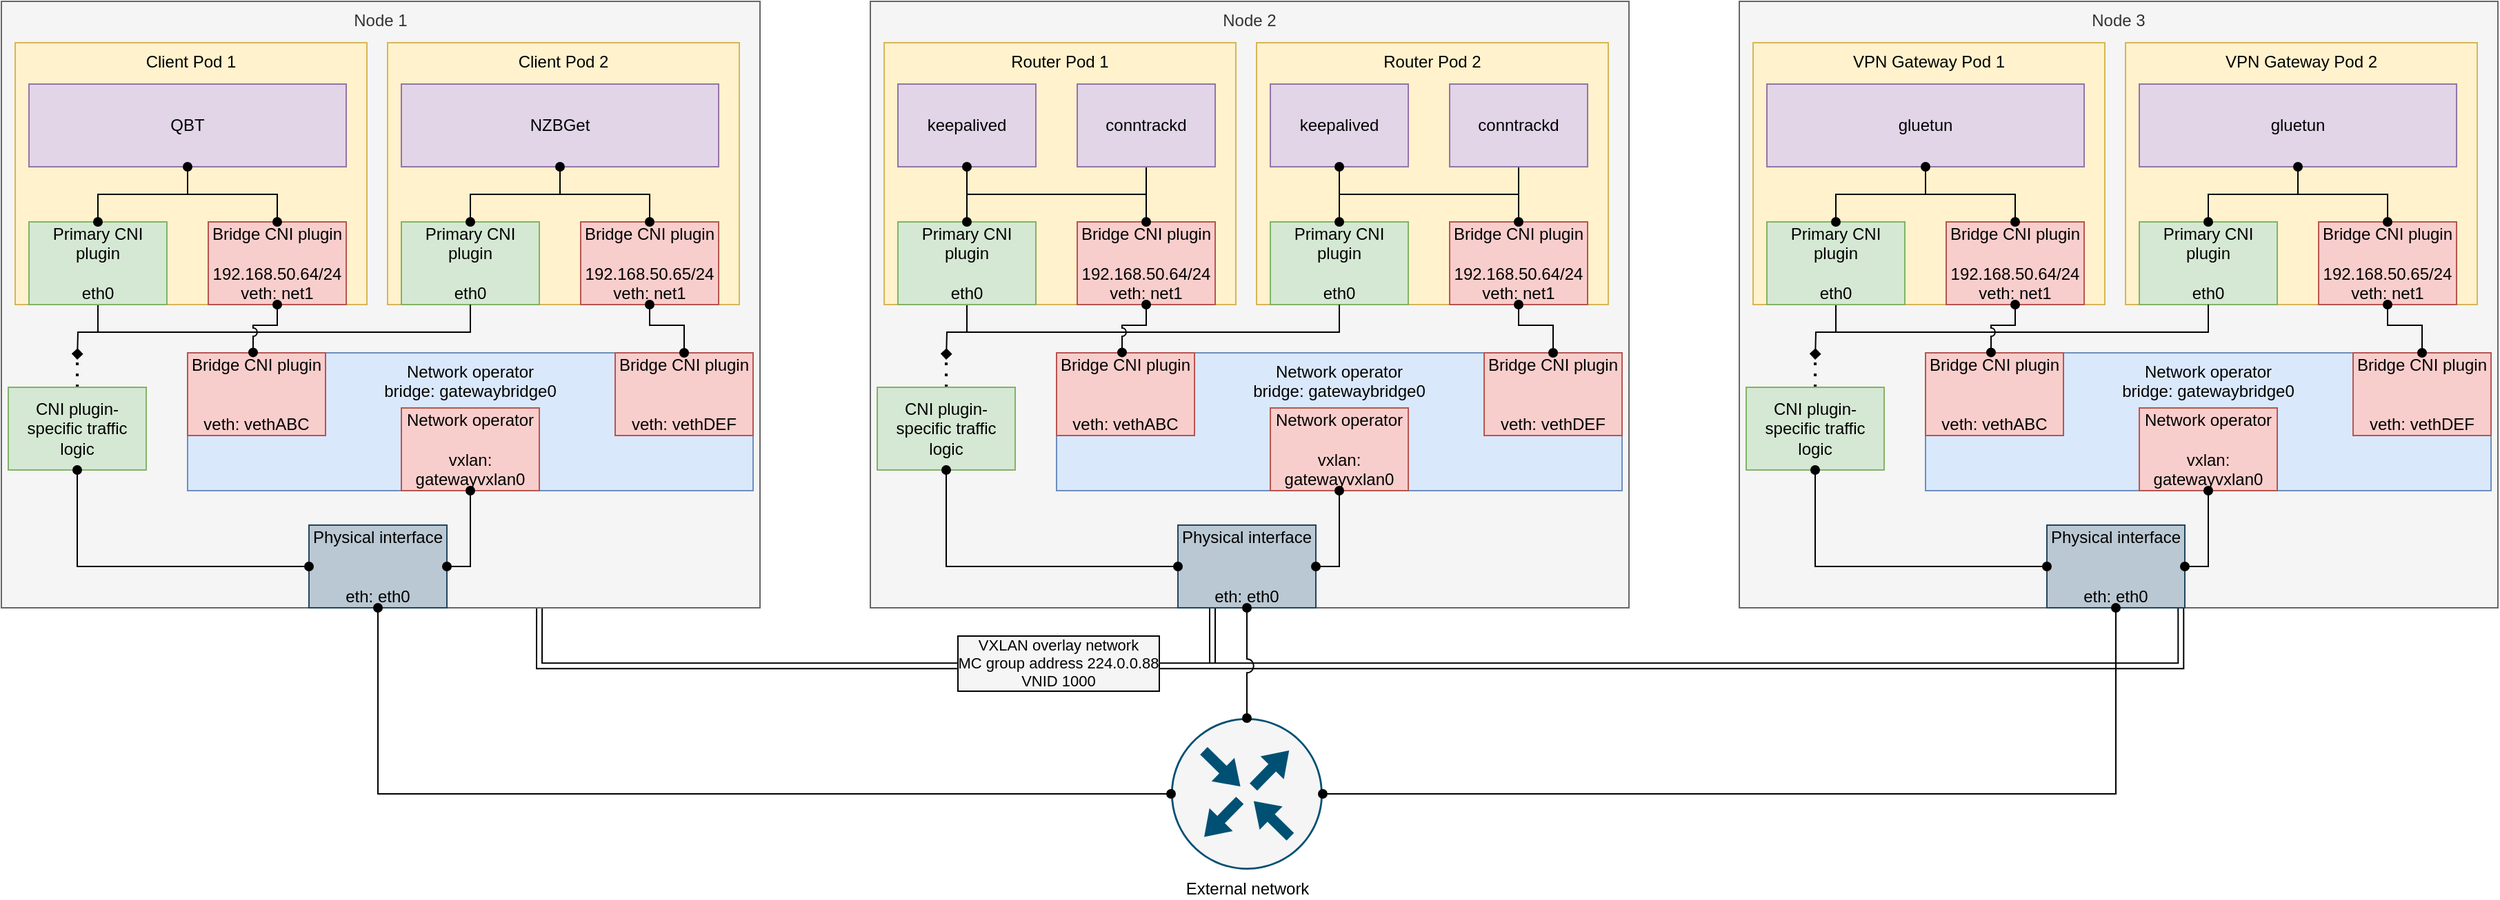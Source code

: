 <mxfile version="28.2.0">
  <diagram name="Page-1" id="0uHXvQXZobljOzGVFPQb">
    <mxGraphModel dx="2064" dy="1136" grid="1" gridSize="10" guides="1" tooltips="1" connect="1" arrows="1" fold="1" page="1" pageScale="1" pageWidth="850" pageHeight="1100" math="0" shadow="0">
      <root>
        <mxCell id="0" />
        <mxCell id="1" parent="0" />
        <mxCell id="ZAoUQ8ObvNrSKgbO1jp7-83" style="edgeStyle=orthogonalEdgeStyle;rounded=0;orthogonalLoop=1;jettySize=auto;html=1;exitX=0.869;exitY=0.981;exitDx=0;exitDy=0;entryX=0.169;entryY=1.007;entryDx=0;entryDy=0;shape=link;exitPerimeter=0;entryPerimeter=0;" parent="1" edge="1">
          <mxGeometry relative="1" as="geometry">
            <Array as="points">
              <mxPoint x="705.15" y="717.14" />
              <mxPoint x="1895.15" y="717.14" />
              <mxPoint x="1895.15" y="678.14" />
            </Array>
            <mxPoint x="705.05" y="671" as="sourcePoint" />
            <mxPoint x="1895.05" y="672.56" as="targetPoint" />
          </mxGeometry>
        </mxCell>
        <mxCell id="ZAoUQ8ObvNrSKgbO1jp7-85" value="VXLAN overlay network&lt;br&gt;MC group address 224.0.0.88&lt;br&gt;VNID 1000" style="edgeLabel;html=1;align=center;verticalAlign=middle;resizable=0;points=[];labelBackgroundColor=light-dark(#f5f5f5, #959595);labelBorderColor=default;spacing=10;" parent="ZAoUQ8ObvNrSKgbO1jp7-83" vertex="1" connectable="0">
          <mxGeometry x="0.005" relative="1" as="geometry">
            <mxPoint x="-222" y="-2" as="offset" />
          </mxGeometry>
        </mxCell>
        <mxCell id="ZAoUQ8ObvNrSKgbO1jp7-80" value="External network" style="sketch=0;points=[[0.5,0,0],[1,0.5,0],[0.5,1,0],[0,0.5,0],[0.145,0.145,0],[0.856,0.145,0],[0.855,0.856,0],[0.145,0.855,0]];verticalLabelPosition=bottom;html=1;verticalAlign=top;aspect=fixed;align=center;pointerEvents=1;shape=mxgraph.cisco19.rect;prIcon=router;fillColor=light-dark(#f5f5f5, #161616);strokeColor=#005073;" parent="1" vertex="1">
          <mxGeometry x="1163" y="755" width="110" height="110" as="geometry" />
        </mxCell>
        <mxCell id="tuS8vouwt-BeD0qK5on5-12" value="" style="group" vertex="1" connectable="0" parent="1">
          <mxGeometry x="315" y="235" width="550" height="440" as="geometry" />
        </mxCell>
        <mxCell id="ZAoUQ8ObvNrSKgbO1jp7-27" value="Node 1" style="rounded=0;whiteSpace=wrap;html=1;verticalAlign=top;fillColor=#f5f5f5;fontColor=#333333;strokeColor=#666666;" parent="tuS8vouwt-BeD0qK5on5-12" vertex="1">
          <mxGeometry width="550" height="440" as="geometry" />
        </mxCell>
        <mxCell id="ZAoUQ8ObvNrSKgbO1jp7-21" style="edgeStyle=orthogonalEdgeStyle;rounded=0;orthogonalLoop=1;jettySize=auto;html=1;exitX=0.5;exitY=1;exitDx=0;exitDy=0;endArrow=diamond;endFill=1;" parent="tuS8vouwt-BeD0qK5on5-12" source="ZAoUQ8ObvNrSKgbO1jp7-3" edge="1">
          <mxGeometry relative="1" as="geometry">
            <mxPoint x="55" y="260" as="targetPoint" />
          </mxGeometry>
        </mxCell>
        <mxCell id="ZAoUQ8ObvNrSKgbO1jp7-15" value="Network operator&lt;br&gt;bridge: gatewaybridge0" style="rounded=0;whiteSpace=wrap;html=1;fillColor=#dae8fc;strokeColor=#6c8ebf;align=center;verticalAlign=top;" parent="tuS8vouwt-BeD0qK5on5-12" vertex="1">
          <mxGeometry x="135" y="255" width="410" height="100" as="geometry" />
        </mxCell>
        <mxCell id="ZAoUQ8ObvNrSKgbO1jp7-26" value="" style="endArrow=none;dashed=1;html=1;dashPattern=1 3;strokeWidth=2;rounded=0;exitX=0.5;exitY=0;exitDx=0;exitDy=0;" parent="tuS8vouwt-BeD0qK5on5-12" source="ZAoUQ8ObvNrSKgbO1jp7-30" edge="1">
          <mxGeometry width="50" height="50" relative="1" as="geometry">
            <mxPoint x="52.565" y="279.1" as="sourcePoint" />
            <mxPoint x="55" y="260" as="targetPoint" />
          </mxGeometry>
        </mxCell>
        <mxCell id="ZAoUQ8ObvNrSKgbO1jp7-30" value="CNI plugin-specific traffic logic" style="rounded=0;whiteSpace=wrap;html=1;fillColor=#d5e8d4;strokeColor=#82b366;" parent="tuS8vouwt-BeD0qK5on5-12" vertex="1">
          <mxGeometry x="5" y="280" width="100" height="60" as="geometry" />
        </mxCell>
        <mxCell id="ZAoUQ8ObvNrSKgbO1jp7-31" value="Physical interface&lt;div&gt;&lt;br&gt;&lt;/div&gt;&lt;div&gt;&lt;br&gt;&lt;/div&gt;&lt;div&gt;eth: eth0&lt;/div&gt;" style="rounded=0;whiteSpace=wrap;html=1;fillColor=#bac8d3;strokeColor=#23445d;" parent="tuS8vouwt-BeD0qK5on5-12" vertex="1">
          <mxGeometry x="223" y="380" width="100" height="60" as="geometry" />
        </mxCell>
        <mxCell id="ZAoUQ8ObvNrSKgbO1jp7-33" value="Bridge CNI plugin&lt;br&gt;&lt;br&gt;&lt;br&gt;veth: vethDEF" style="rounded=0;whiteSpace=wrap;html=1;fillColor=#f8cecc;strokeColor=#b85450;" parent="tuS8vouwt-BeD0qK5on5-12" vertex="1">
          <mxGeometry x="445" y="255" width="100" height="60" as="geometry" />
        </mxCell>
        <mxCell id="ZAoUQ8ObvNrSKgbO1jp7-60" value="Network operator&lt;div&gt;&lt;br&gt;&lt;/div&gt;&lt;div&gt;vxlan:&lt;/div&gt;&lt;div&gt;gatewayvxlan0&lt;/div&gt;" style="rounded=0;whiteSpace=wrap;html=1;fillColor=#f8cecc;strokeColor=#b85450;" parent="tuS8vouwt-BeD0qK5on5-12" vertex="1">
          <mxGeometry x="290" y="295" width="100" height="60" as="geometry" />
        </mxCell>
        <mxCell id="ZAoUQ8ObvNrSKgbO1jp7-61" style="edgeStyle=orthogonalEdgeStyle;rounded=0;orthogonalLoop=1;jettySize=auto;html=1;exitX=0.5;exitY=1;exitDx=0;exitDy=0;entryX=1;entryY=0.5;entryDx=0;entryDy=0;endArrow=oval;endFill=1;startArrow=oval;startFill=1;" parent="tuS8vouwt-BeD0qK5on5-12" source="ZAoUQ8ObvNrSKgbO1jp7-60" target="ZAoUQ8ObvNrSKgbO1jp7-31" edge="1">
          <mxGeometry relative="1" as="geometry">
            <Array as="points">
              <mxPoint x="340" y="410" />
            </Array>
          </mxGeometry>
        </mxCell>
        <mxCell id="ZAoUQ8ObvNrSKgbO1jp7-62" style="edgeStyle=orthogonalEdgeStyle;rounded=0;orthogonalLoop=1;jettySize=auto;html=1;exitX=0.5;exitY=1;exitDx=0;exitDy=0;entryX=0;entryY=0.5;entryDx=0;entryDy=0;endArrow=oval;endFill=1;startArrow=oval;startFill=1;" parent="tuS8vouwt-BeD0qK5on5-12" source="ZAoUQ8ObvNrSKgbO1jp7-30" target="ZAoUQ8ObvNrSKgbO1jp7-31" edge="1">
          <mxGeometry relative="1" as="geometry" />
        </mxCell>
        <mxCell id="tuS8vouwt-BeD0qK5on5-1" value="" style="group" vertex="1" connectable="0" parent="tuS8vouwt-BeD0qK5on5-12">
          <mxGeometry x="10" y="30" width="255" height="190" as="geometry" />
        </mxCell>
        <mxCell id="ZAoUQ8ObvNrSKgbO1jp7-1" value="Client Pod 1" style="rounded=0;whiteSpace=wrap;html=1;verticalAlign=top;fillColor=#fff2cc;strokeColor=#d6b656;" parent="tuS8vouwt-BeD0qK5on5-1" vertex="1">
          <mxGeometry width="255" height="190" as="geometry" />
        </mxCell>
        <mxCell id="ZAoUQ8ObvNrSKgbO1jp7-3" value="Primary CNI plugin&lt;br&gt;&lt;br&gt;eth0" style="rounded=0;whiteSpace=wrap;html=1;fillColor=#d5e8d4;strokeColor=#82b366;" parent="tuS8vouwt-BeD0qK5on5-1" vertex="1">
          <mxGeometry x="10" y="130" width="100" height="60" as="geometry" />
        </mxCell>
        <mxCell id="ZAoUQ8ObvNrSKgbO1jp7-4" value="Bridge CNI plugin&lt;br&gt;&lt;br&gt;192.168.50.64/24&lt;br&gt;veth: net1" style="rounded=0;whiteSpace=wrap;html=1;fillColor=#f8cecc;strokeColor=#b85450;" parent="tuS8vouwt-BeD0qK5on5-1" vertex="1">
          <mxGeometry x="140" y="130" width="100" height="60" as="geometry" />
        </mxCell>
        <mxCell id="ZAoUQ8ObvNrSKgbO1jp7-5" value="QBT" style="rounded=0;whiteSpace=wrap;html=1;fillColor=#e1d5e7;strokeColor=#9673a6;" parent="tuS8vouwt-BeD0qK5on5-1" vertex="1">
          <mxGeometry x="10" y="30" width="230" height="60" as="geometry" />
        </mxCell>
        <mxCell id="ZAoUQ8ObvNrSKgbO1jp7-6" style="edgeStyle=orthogonalEdgeStyle;rounded=0;orthogonalLoop=1;jettySize=auto;html=1;exitX=0.5;exitY=1;exitDx=0;exitDy=0;entryX=0.5;entryY=0;entryDx=0;entryDy=0;endArrow=oval;endFill=1;startArrow=oval;startFill=1;" parent="tuS8vouwt-BeD0qK5on5-1" source="ZAoUQ8ObvNrSKgbO1jp7-5" target="ZAoUQ8ObvNrSKgbO1jp7-3" edge="1">
          <mxGeometry relative="1" as="geometry" />
        </mxCell>
        <mxCell id="ZAoUQ8ObvNrSKgbO1jp7-7" style="edgeStyle=orthogonalEdgeStyle;rounded=0;orthogonalLoop=1;jettySize=auto;html=1;exitX=0.5;exitY=1;exitDx=0;exitDy=0;entryX=0.5;entryY=0;entryDx=0;entryDy=0;endArrow=oval;endFill=1;" parent="tuS8vouwt-BeD0qK5on5-1" source="ZAoUQ8ObvNrSKgbO1jp7-5" target="ZAoUQ8ObvNrSKgbO1jp7-4" edge="1">
          <mxGeometry relative="1" as="geometry" />
        </mxCell>
        <mxCell id="tuS8vouwt-BeD0qK5on5-2" value="" style="group" vertex="1" connectable="0" parent="tuS8vouwt-BeD0qK5on5-12">
          <mxGeometry x="280" y="30" width="255" height="190" as="geometry" />
        </mxCell>
        <mxCell id="tuS8vouwt-BeD0qK5on5-3" value="Client Pod 2" style="rounded=0;whiteSpace=wrap;html=1;verticalAlign=top;fillColor=#fff2cc;strokeColor=#d6b656;" vertex="1" parent="tuS8vouwt-BeD0qK5on5-2">
          <mxGeometry width="255" height="190" as="geometry" />
        </mxCell>
        <mxCell id="tuS8vouwt-BeD0qK5on5-4" value="Primary CNI plugin&lt;br&gt;&lt;br&gt;eth0" style="rounded=0;whiteSpace=wrap;html=1;fillColor=#d5e8d4;strokeColor=#82b366;" vertex="1" parent="tuS8vouwt-BeD0qK5on5-2">
          <mxGeometry x="10" y="130" width="100" height="60" as="geometry" />
        </mxCell>
        <mxCell id="tuS8vouwt-BeD0qK5on5-5" value="Bridge CNI plugin&lt;br&gt;&lt;br&gt;192.168.50.65/24&lt;br&gt;veth: net1" style="rounded=0;whiteSpace=wrap;html=1;fillColor=#f8cecc;strokeColor=#b85450;" vertex="1" parent="tuS8vouwt-BeD0qK5on5-2">
          <mxGeometry x="140" y="130" width="100" height="60" as="geometry" />
        </mxCell>
        <mxCell id="tuS8vouwt-BeD0qK5on5-6" value="NZBGet" style="rounded=0;whiteSpace=wrap;html=1;fillColor=#e1d5e7;strokeColor=#9673a6;" vertex="1" parent="tuS8vouwt-BeD0qK5on5-2">
          <mxGeometry x="10" y="30" width="230" height="60" as="geometry" />
        </mxCell>
        <mxCell id="tuS8vouwt-BeD0qK5on5-7" style="edgeStyle=orthogonalEdgeStyle;rounded=0;orthogonalLoop=1;jettySize=auto;html=1;exitX=0.5;exitY=1;exitDx=0;exitDy=0;entryX=0.5;entryY=0;entryDx=0;entryDy=0;endArrow=oval;endFill=1;startArrow=oval;startFill=1;" edge="1" parent="tuS8vouwt-BeD0qK5on5-2" source="tuS8vouwt-BeD0qK5on5-6" target="tuS8vouwt-BeD0qK5on5-4">
          <mxGeometry relative="1" as="geometry" />
        </mxCell>
        <mxCell id="tuS8vouwt-BeD0qK5on5-8" style="edgeStyle=orthogonalEdgeStyle;rounded=0;orthogonalLoop=1;jettySize=auto;html=1;exitX=0.5;exitY=1;exitDx=0;exitDy=0;entryX=0.5;entryY=0;entryDx=0;entryDy=0;endArrow=oval;endFill=1;" edge="1" parent="tuS8vouwt-BeD0qK5on5-2" source="tuS8vouwt-BeD0qK5on5-6" target="tuS8vouwt-BeD0qK5on5-5">
          <mxGeometry relative="1" as="geometry" />
        </mxCell>
        <mxCell id="tuS8vouwt-BeD0qK5on5-11" style="edgeStyle=orthogonalEdgeStyle;rounded=0;orthogonalLoop=1;jettySize=auto;html=1;exitX=0.5;exitY=1;exitDx=0;exitDy=0;endArrow=none;endFill=0;jumpStyle=gap;" edge="1" parent="tuS8vouwt-BeD0qK5on5-2" source="tuS8vouwt-BeD0qK5on5-4">
          <mxGeometry relative="1" as="geometry">
            <mxPoint x="-220" y="210" as="targetPoint" />
            <Array as="points">
              <mxPoint x="60" y="210" />
            </Array>
          </mxGeometry>
        </mxCell>
        <mxCell id="tuS8vouwt-BeD0qK5on5-9" value="Bridge CNI plugin&lt;br&gt;&lt;br&gt;&lt;br&gt;veth: vethABC" style="rounded=0;whiteSpace=wrap;html=1;fillColor=#f8cecc;strokeColor=#b85450;" vertex="1" parent="tuS8vouwt-BeD0qK5on5-12">
          <mxGeometry x="135" y="255" width="100" height="60" as="geometry" />
        </mxCell>
        <mxCell id="tuS8vouwt-BeD0qK5on5-10" style="edgeStyle=orthogonalEdgeStyle;rounded=0;orthogonalLoop=1;jettySize=auto;html=1;exitX=0.5;exitY=1;exitDx=0;exitDy=0;endArrow=oval;endFill=1;startArrow=oval;startFill=1;entryX=0.5;entryY=0;entryDx=0;entryDy=0;" edge="1" parent="tuS8vouwt-BeD0qK5on5-12" source="tuS8vouwt-BeD0qK5on5-5" target="ZAoUQ8ObvNrSKgbO1jp7-33">
          <mxGeometry relative="1" as="geometry">
            <mxPoint x="457" y="225" as="sourcePoint" />
            <mxPoint x="440" y="260" as="targetPoint" />
            <Array as="points">
              <mxPoint x="470" y="235" />
              <mxPoint x="495" y="235" />
            </Array>
          </mxGeometry>
        </mxCell>
        <mxCell id="ZAoUQ8ObvNrSKgbO1jp7-17" style="edgeStyle=orthogonalEdgeStyle;rounded=0;orthogonalLoop=1;jettySize=auto;html=1;exitX=0.5;exitY=1;exitDx=0;exitDy=0;endArrow=oval;endFill=1;startArrow=oval;startFill=1;entryX=0.475;entryY=-0.005;entryDx=0;entryDy=0;entryPerimeter=0;jumpStyle=arc;" parent="tuS8vouwt-BeD0qK5on5-12" source="ZAoUQ8ObvNrSKgbO1jp7-4" target="tuS8vouwt-BeD0qK5on5-9" edge="1">
          <mxGeometry relative="1" as="geometry">
            <mxPoint x="184.8" y="220" as="sourcePoint" />
            <mxPoint x="184.8" y="280" as="targetPoint" />
            <Array as="points">
              <mxPoint x="200" y="235" />
              <mxPoint x="183" y="235" />
            </Array>
          </mxGeometry>
        </mxCell>
        <mxCell id="tuS8vouwt-BeD0qK5on5-13" value="" style="group" vertex="1" connectable="0" parent="1">
          <mxGeometry x="945" y="235" width="550" height="440" as="geometry" />
        </mxCell>
        <mxCell id="tuS8vouwt-BeD0qK5on5-117" style="edgeStyle=orthogonalEdgeStyle;rounded=0;orthogonalLoop=1;jettySize=auto;html=1;exitX=0.25;exitY=1;exitDx=0;exitDy=0;shape=link;" edge="1" parent="tuS8vouwt-BeD0qK5on5-13" source="tuS8vouwt-BeD0qK5on5-19">
          <mxGeometry relative="1" as="geometry">
            <mxPoint x="248" y="480" as="targetPoint" />
          </mxGeometry>
        </mxCell>
        <mxCell id="tuS8vouwt-BeD0qK5on5-14" value="Node 2" style="rounded=0;whiteSpace=wrap;html=1;verticalAlign=top;fillColor=#f5f5f5;fontColor=#333333;strokeColor=#666666;" vertex="1" parent="tuS8vouwt-BeD0qK5on5-13">
          <mxGeometry width="550" height="440" as="geometry" />
        </mxCell>
        <mxCell id="tuS8vouwt-BeD0qK5on5-15" style="edgeStyle=orthogonalEdgeStyle;rounded=0;orthogonalLoop=1;jettySize=auto;html=1;exitX=0.5;exitY=1;exitDx=0;exitDy=0;endArrow=diamond;endFill=1;" edge="1" parent="tuS8vouwt-BeD0qK5on5-13" source="tuS8vouwt-BeD0qK5on5-26">
          <mxGeometry relative="1" as="geometry">
            <mxPoint x="55" y="260" as="targetPoint" />
          </mxGeometry>
        </mxCell>
        <mxCell id="tuS8vouwt-BeD0qK5on5-16" value="Network operator&lt;br&gt;bridge: gatewaybridge0" style="rounded=0;whiteSpace=wrap;html=1;fillColor=#dae8fc;strokeColor=#6c8ebf;align=center;verticalAlign=top;" vertex="1" parent="tuS8vouwt-BeD0qK5on5-13">
          <mxGeometry x="135" y="255" width="410" height="100" as="geometry" />
        </mxCell>
        <mxCell id="tuS8vouwt-BeD0qK5on5-17" value="" style="endArrow=none;dashed=1;html=1;dashPattern=1 3;strokeWidth=2;rounded=0;exitX=0.5;exitY=0;exitDx=0;exitDy=0;" edge="1" parent="tuS8vouwt-BeD0qK5on5-13" source="tuS8vouwt-BeD0qK5on5-18">
          <mxGeometry width="50" height="50" relative="1" as="geometry">
            <mxPoint x="52.565" y="279.1" as="sourcePoint" />
            <mxPoint x="55" y="260" as="targetPoint" />
          </mxGeometry>
        </mxCell>
        <mxCell id="tuS8vouwt-BeD0qK5on5-18" value="CNI plugin-specific traffic logic" style="rounded=0;whiteSpace=wrap;html=1;fillColor=#d5e8d4;strokeColor=#82b366;" vertex="1" parent="tuS8vouwt-BeD0qK5on5-13">
          <mxGeometry x="5" y="280" width="100" height="60" as="geometry" />
        </mxCell>
        <mxCell id="tuS8vouwt-BeD0qK5on5-19" value="Physical interface&lt;div&gt;&lt;br&gt;&lt;/div&gt;&lt;div&gt;&lt;br&gt;&lt;/div&gt;&lt;div&gt;eth: eth0&lt;/div&gt;" style="rounded=0;whiteSpace=wrap;html=1;fillColor=#bac8d3;strokeColor=#23445d;" vertex="1" parent="tuS8vouwt-BeD0qK5on5-13">
          <mxGeometry x="223" y="380" width="100" height="60" as="geometry" />
        </mxCell>
        <mxCell id="tuS8vouwt-BeD0qK5on5-20" value="Bridge CNI plugin&lt;br&gt;&lt;br&gt;&lt;br&gt;veth: vethDEF" style="rounded=0;whiteSpace=wrap;html=1;fillColor=#f8cecc;strokeColor=#b85450;" vertex="1" parent="tuS8vouwt-BeD0qK5on5-13">
          <mxGeometry x="445" y="255" width="100" height="60" as="geometry" />
        </mxCell>
        <mxCell id="tuS8vouwt-BeD0qK5on5-21" value="Network operator&lt;div&gt;&lt;br&gt;&lt;/div&gt;&lt;div&gt;vxlan:&lt;/div&gt;&lt;div&gt;gatewayvxlan0&lt;/div&gt;" style="rounded=0;whiteSpace=wrap;html=1;fillColor=#f8cecc;strokeColor=#b85450;" vertex="1" parent="tuS8vouwt-BeD0qK5on5-13">
          <mxGeometry x="290" y="295" width="100" height="60" as="geometry" />
        </mxCell>
        <mxCell id="tuS8vouwt-BeD0qK5on5-22" style="edgeStyle=orthogonalEdgeStyle;rounded=0;orthogonalLoop=1;jettySize=auto;html=1;exitX=0.5;exitY=1;exitDx=0;exitDy=0;entryX=1;entryY=0.5;entryDx=0;entryDy=0;endArrow=oval;endFill=1;startArrow=oval;startFill=1;" edge="1" parent="tuS8vouwt-BeD0qK5on5-13" source="tuS8vouwt-BeD0qK5on5-21" target="tuS8vouwt-BeD0qK5on5-19">
          <mxGeometry relative="1" as="geometry">
            <Array as="points">
              <mxPoint x="340" y="410" />
            </Array>
          </mxGeometry>
        </mxCell>
        <mxCell id="tuS8vouwt-BeD0qK5on5-23" style="edgeStyle=orthogonalEdgeStyle;rounded=0;orthogonalLoop=1;jettySize=auto;html=1;exitX=0.5;exitY=1;exitDx=0;exitDy=0;entryX=0;entryY=0.5;entryDx=0;entryDy=0;endArrow=oval;endFill=1;startArrow=oval;startFill=1;" edge="1" parent="tuS8vouwt-BeD0qK5on5-13" source="tuS8vouwt-BeD0qK5on5-18" target="tuS8vouwt-BeD0qK5on5-19">
          <mxGeometry relative="1" as="geometry" />
        </mxCell>
        <mxCell id="tuS8vouwt-BeD0qK5on5-24" value="" style="group" vertex="1" connectable="0" parent="tuS8vouwt-BeD0qK5on5-13">
          <mxGeometry x="10" y="30" width="255" height="190" as="geometry" />
        </mxCell>
        <mxCell id="tuS8vouwt-BeD0qK5on5-25" value="Router Pod 1" style="rounded=0;whiteSpace=wrap;html=1;verticalAlign=top;fillColor=#fff2cc;strokeColor=#d6b656;" vertex="1" parent="tuS8vouwt-BeD0qK5on5-24">
          <mxGeometry width="255" height="190" as="geometry" />
        </mxCell>
        <mxCell id="tuS8vouwt-BeD0qK5on5-26" value="Primary CNI plugin&lt;br&gt;&lt;br&gt;eth0" style="rounded=0;whiteSpace=wrap;html=1;fillColor=#d5e8d4;strokeColor=#82b366;" vertex="1" parent="tuS8vouwt-BeD0qK5on5-24">
          <mxGeometry x="10" y="130" width="100" height="60" as="geometry" />
        </mxCell>
        <mxCell id="tuS8vouwt-BeD0qK5on5-27" value="Bridge CNI plugin&lt;br&gt;&lt;br&gt;192.168.50.64/24&lt;br&gt;veth: net1" style="rounded=0;whiteSpace=wrap;html=1;fillColor=#f8cecc;strokeColor=#b85450;" vertex="1" parent="tuS8vouwt-BeD0qK5on5-24">
          <mxGeometry x="140" y="130" width="100" height="60" as="geometry" />
        </mxCell>
        <mxCell id="tuS8vouwt-BeD0qK5on5-28" value="keepalived" style="rounded=0;whiteSpace=wrap;html=1;fillColor=#e1d5e7;strokeColor=#9673a6;" vertex="1" parent="tuS8vouwt-BeD0qK5on5-24">
          <mxGeometry x="10" y="30" width="100" height="60" as="geometry" />
        </mxCell>
        <mxCell id="tuS8vouwt-BeD0qK5on5-29" style="edgeStyle=orthogonalEdgeStyle;rounded=0;orthogonalLoop=1;jettySize=auto;html=1;exitX=0.5;exitY=1;exitDx=0;exitDy=0;entryX=0.5;entryY=0;entryDx=0;entryDy=0;endArrow=oval;endFill=1;startArrow=oval;startFill=1;" edge="1" parent="tuS8vouwt-BeD0qK5on5-24" source="tuS8vouwt-BeD0qK5on5-28" target="tuS8vouwt-BeD0qK5on5-26">
          <mxGeometry relative="1" as="geometry" />
        </mxCell>
        <mxCell id="tuS8vouwt-BeD0qK5on5-30" style="edgeStyle=orthogonalEdgeStyle;rounded=0;orthogonalLoop=1;jettySize=auto;html=1;exitX=0.5;exitY=1;exitDx=0;exitDy=0;entryX=0.5;entryY=0;entryDx=0;entryDy=0;endArrow=oval;endFill=1;" edge="1" parent="tuS8vouwt-BeD0qK5on5-24" source="tuS8vouwt-BeD0qK5on5-28" target="tuS8vouwt-BeD0qK5on5-27">
          <mxGeometry relative="1" as="geometry" />
        </mxCell>
        <mxCell id="tuS8vouwt-BeD0qK5on5-43" style="edgeStyle=orthogonalEdgeStyle;rounded=0;orthogonalLoop=1;jettySize=auto;html=1;exitX=0.5;exitY=1;exitDx=0;exitDy=0;endArrow=none;endFill=0;" edge="1" parent="tuS8vouwt-BeD0qK5on5-24" source="tuS8vouwt-BeD0qK5on5-42">
          <mxGeometry relative="1" as="geometry">
            <mxPoint x="190" y="110" as="targetPoint" />
          </mxGeometry>
        </mxCell>
        <mxCell id="tuS8vouwt-BeD0qK5on5-42" value="conntrackd" style="rounded=0;whiteSpace=wrap;html=1;fillColor=#e1d5e7;strokeColor=#9673a6;" vertex="1" parent="tuS8vouwt-BeD0qK5on5-24">
          <mxGeometry x="140" y="30" width="100" height="60" as="geometry" />
        </mxCell>
        <mxCell id="tuS8vouwt-BeD0qK5on5-39" value="Bridge CNI plugin&lt;br&gt;&lt;br&gt;&lt;br&gt;veth: vethABC" style="rounded=0;whiteSpace=wrap;html=1;fillColor=#f8cecc;strokeColor=#b85450;" vertex="1" parent="tuS8vouwt-BeD0qK5on5-13">
          <mxGeometry x="135" y="255" width="100" height="60" as="geometry" />
        </mxCell>
        <mxCell id="tuS8vouwt-BeD0qK5on5-44" value="" style="group" vertex="1" connectable="0" parent="tuS8vouwt-BeD0qK5on5-13">
          <mxGeometry x="280" y="30" width="255" height="190" as="geometry" />
        </mxCell>
        <mxCell id="tuS8vouwt-BeD0qK5on5-45" value="Router Pod 2" style="rounded=0;whiteSpace=wrap;html=1;verticalAlign=top;fillColor=#fff2cc;strokeColor=#d6b656;" vertex="1" parent="tuS8vouwt-BeD0qK5on5-44">
          <mxGeometry width="255" height="190" as="geometry" />
        </mxCell>
        <mxCell id="tuS8vouwt-BeD0qK5on5-46" value="Primary CNI plugin&lt;br&gt;&lt;br&gt;eth0" style="rounded=0;whiteSpace=wrap;html=1;fillColor=#d5e8d4;strokeColor=#82b366;" vertex="1" parent="tuS8vouwt-BeD0qK5on5-44">
          <mxGeometry x="10" y="130" width="100" height="60" as="geometry" />
        </mxCell>
        <mxCell id="tuS8vouwt-BeD0qK5on5-47" value="Bridge CNI plugin&lt;br&gt;&lt;br&gt;192.168.50.64/24&lt;br&gt;veth: net1" style="rounded=0;whiteSpace=wrap;html=1;fillColor=#f8cecc;strokeColor=#b85450;" vertex="1" parent="tuS8vouwt-BeD0qK5on5-44">
          <mxGeometry x="140" y="130" width="100" height="60" as="geometry" />
        </mxCell>
        <mxCell id="tuS8vouwt-BeD0qK5on5-48" value="keepalived" style="rounded=0;whiteSpace=wrap;html=1;fillColor=#e1d5e7;strokeColor=#9673a6;" vertex="1" parent="tuS8vouwt-BeD0qK5on5-44">
          <mxGeometry x="10" y="30" width="100" height="60" as="geometry" />
        </mxCell>
        <mxCell id="tuS8vouwt-BeD0qK5on5-49" style="edgeStyle=orthogonalEdgeStyle;rounded=0;orthogonalLoop=1;jettySize=auto;html=1;exitX=0.5;exitY=1;exitDx=0;exitDy=0;entryX=0.5;entryY=0;entryDx=0;entryDy=0;endArrow=oval;endFill=1;startArrow=oval;startFill=1;" edge="1" parent="tuS8vouwt-BeD0qK5on5-44" source="tuS8vouwt-BeD0qK5on5-48" target="tuS8vouwt-BeD0qK5on5-46">
          <mxGeometry relative="1" as="geometry" />
        </mxCell>
        <mxCell id="tuS8vouwt-BeD0qK5on5-50" style="edgeStyle=orthogonalEdgeStyle;rounded=0;orthogonalLoop=1;jettySize=auto;html=1;exitX=0.5;exitY=1;exitDx=0;exitDy=0;entryX=0.5;entryY=0;entryDx=0;entryDy=0;endArrow=oval;endFill=1;" edge="1" parent="tuS8vouwt-BeD0qK5on5-44" source="tuS8vouwt-BeD0qK5on5-48" target="tuS8vouwt-BeD0qK5on5-47">
          <mxGeometry relative="1" as="geometry" />
        </mxCell>
        <mxCell id="tuS8vouwt-BeD0qK5on5-51" style="edgeStyle=orthogonalEdgeStyle;rounded=0;orthogonalLoop=1;jettySize=auto;html=1;exitX=0.5;exitY=1;exitDx=0;exitDy=0;endArrow=none;endFill=0;" edge="1" parent="tuS8vouwt-BeD0qK5on5-44" source="tuS8vouwt-BeD0qK5on5-52">
          <mxGeometry relative="1" as="geometry">
            <mxPoint x="190" y="110" as="targetPoint" />
          </mxGeometry>
        </mxCell>
        <mxCell id="tuS8vouwt-BeD0qK5on5-52" value="conntrackd" style="rounded=0;whiteSpace=wrap;html=1;fillColor=#e1d5e7;strokeColor=#9673a6;" vertex="1" parent="tuS8vouwt-BeD0qK5on5-44">
          <mxGeometry x="140" y="30" width="100" height="60" as="geometry" />
        </mxCell>
        <mxCell id="tuS8vouwt-BeD0qK5on5-40" style="edgeStyle=orthogonalEdgeStyle;rounded=0;orthogonalLoop=1;jettySize=auto;html=1;exitX=0.5;exitY=1;exitDx=0;exitDy=0;endArrow=oval;endFill=1;startArrow=oval;startFill=1;entryX=0.5;entryY=0;entryDx=0;entryDy=0;" edge="1" parent="tuS8vouwt-BeD0qK5on5-13" target="tuS8vouwt-BeD0qK5on5-20">
          <mxGeometry relative="1" as="geometry">
            <mxPoint x="470" y="220" as="sourcePoint" />
            <mxPoint x="440" y="260" as="targetPoint" />
            <Array as="points">
              <mxPoint x="470" y="235" />
              <mxPoint x="495" y="235" />
            </Array>
          </mxGeometry>
        </mxCell>
        <mxCell id="tuS8vouwt-BeD0qK5on5-53" style="edgeStyle=orthogonalEdgeStyle;rounded=0;orthogonalLoop=1;jettySize=auto;html=1;exitX=0.5;exitY=1;exitDx=0;exitDy=0;endArrow=none;endFill=0;jumpStyle=none;" edge="1" parent="tuS8vouwt-BeD0qK5on5-13">
          <mxGeometry relative="1" as="geometry">
            <mxPoint x="60" y="240" as="targetPoint" />
            <mxPoint x="340" y="220" as="sourcePoint" />
            <Array as="points">
              <mxPoint x="340" y="240" />
            </Array>
          </mxGeometry>
        </mxCell>
        <mxCell id="tuS8vouwt-BeD0qK5on5-41" style="edgeStyle=orthogonalEdgeStyle;rounded=0;orthogonalLoop=1;jettySize=auto;html=1;exitX=0.5;exitY=1;exitDx=0;exitDy=0;endArrow=oval;endFill=1;startArrow=oval;startFill=1;entryX=0.475;entryY=-0.005;entryDx=0;entryDy=0;entryPerimeter=0;jumpStyle=arc;" edge="1" parent="tuS8vouwt-BeD0qK5on5-13" source="tuS8vouwt-BeD0qK5on5-27" target="tuS8vouwt-BeD0qK5on5-39">
          <mxGeometry relative="1" as="geometry">
            <mxPoint x="184.8" y="220" as="sourcePoint" />
            <mxPoint x="184.8" y="280" as="targetPoint" />
            <Array as="points">
              <mxPoint x="200" y="235" />
              <mxPoint x="183" y="235" />
            </Array>
          </mxGeometry>
        </mxCell>
        <mxCell id="tuS8vouwt-BeD0qK5on5-87" value="" style="group" vertex="1" connectable="0" parent="1">
          <mxGeometry x="1575" y="235" width="550" height="440" as="geometry" />
        </mxCell>
        <mxCell id="tuS8vouwt-BeD0qK5on5-88" value="Node 3" style="rounded=0;whiteSpace=wrap;html=1;verticalAlign=top;fillColor=#f5f5f5;fontColor=#333333;strokeColor=#666666;" vertex="1" parent="tuS8vouwt-BeD0qK5on5-87">
          <mxGeometry width="550" height="440" as="geometry" />
        </mxCell>
        <mxCell id="tuS8vouwt-BeD0qK5on5-89" style="edgeStyle=orthogonalEdgeStyle;rounded=0;orthogonalLoop=1;jettySize=auto;html=1;exitX=0.5;exitY=1;exitDx=0;exitDy=0;endArrow=diamond;endFill=1;" edge="1" parent="tuS8vouwt-BeD0qK5on5-87" source="tuS8vouwt-BeD0qK5on5-100">
          <mxGeometry relative="1" as="geometry">
            <mxPoint x="55" y="260" as="targetPoint" />
          </mxGeometry>
        </mxCell>
        <mxCell id="tuS8vouwt-BeD0qK5on5-90" value="Network operator&lt;br&gt;bridge: gatewaybridge0" style="rounded=0;whiteSpace=wrap;html=1;fillColor=#dae8fc;strokeColor=#6c8ebf;align=center;verticalAlign=top;" vertex="1" parent="tuS8vouwt-BeD0qK5on5-87">
          <mxGeometry x="135" y="255" width="410" height="100" as="geometry" />
        </mxCell>
        <mxCell id="tuS8vouwt-BeD0qK5on5-91" value="" style="endArrow=none;dashed=1;html=1;dashPattern=1 3;strokeWidth=2;rounded=0;exitX=0.5;exitY=0;exitDx=0;exitDy=0;" edge="1" parent="tuS8vouwt-BeD0qK5on5-87" source="tuS8vouwt-BeD0qK5on5-92">
          <mxGeometry width="50" height="50" relative="1" as="geometry">
            <mxPoint x="52.565" y="279.1" as="sourcePoint" />
            <mxPoint x="55" y="260" as="targetPoint" />
          </mxGeometry>
        </mxCell>
        <mxCell id="tuS8vouwt-BeD0qK5on5-92" value="CNI plugin-specific traffic logic" style="rounded=0;whiteSpace=wrap;html=1;fillColor=#d5e8d4;strokeColor=#82b366;" vertex="1" parent="tuS8vouwt-BeD0qK5on5-87">
          <mxGeometry x="5" y="280" width="100" height="60" as="geometry" />
        </mxCell>
        <mxCell id="tuS8vouwt-BeD0qK5on5-93" value="Physical interface&lt;div&gt;&lt;br&gt;&lt;/div&gt;&lt;div&gt;&lt;br&gt;&lt;/div&gt;&lt;div&gt;eth: eth0&lt;/div&gt;" style="rounded=0;whiteSpace=wrap;html=1;fillColor=#bac8d3;strokeColor=#23445d;" vertex="1" parent="tuS8vouwt-BeD0qK5on5-87">
          <mxGeometry x="223" y="380" width="100" height="60" as="geometry" />
        </mxCell>
        <mxCell id="tuS8vouwt-BeD0qK5on5-94" value="Bridge CNI plugin&lt;br&gt;&lt;br&gt;&lt;br&gt;veth: vethDEF" style="rounded=0;whiteSpace=wrap;html=1;fillColor=#f8cecc;strokeColor=#b85450;" vertex="1" parent="tuS8vouwt-BeD0qK5on5-87">
          <mxGeometry x="445" y="255" width="100" height="60" as="geometry" />
        </mxCell>
        <mxCell id="tuS8vouwt-BeD0qK5on5-95" value="Network operator&lt;div&gt;&lt;br&gt;&lt;/div&gt;&lt;div&gt;vxlan:&lt;/div&gt;&lt;div&gt;gatewayvxlan0&lt;/div&gt;" style="rounded=0;whiteSpace=wrap;html=1;fillColor=#f8cecc;strokeColor=#b85450;" vertex="1" parent="tuS8vouwt-BeD0qK5on5-87">
          <mxGeometry x="290" y="295" width="100" height="60" as="geometry" />
        </mxCell>
        <mxCell id="tuS8vouwt-BeD0qK5on5-96" style="edgeStyle=orthogonalEdgeStyle;rounded=0;orthogonalLoop=1;jettySize=auto;html=1;exitX=0.5;exitY=1;exitDx=0;exitDy=0;entryX=1;entryY=0.5;entryDx=0;entryDy=0;endArrow=oval;endFill=1;startArrow=oval;startFill=1;" edge="1" parent="tuS8vouwt-BeD0qK5on5-87" source="tuS8vouwt-BeD0qK5on5-95" target="tuS8vouwt-BeD0qK5on5-93">
          <mxGeometry relative="1" as="geometry">
            <Array as="points">
              <mxPoint x="340" y="410" />
            </Array>
          </mxGeometry>
        </mxCell>
        <mxCell id="tuS8vouwt-BeD0qK5on5-97" style="edgeStyle=orthogonalEdgeStyle;rounded=0;orthogonalLoop=1;jettySize=auto;html=1;exitX=0.5;exitY=1;exitDx=0;exitDy=0;entryX=0;entryY=0.5;entryDx=0;entryDy=0;endArrow=oval;endFill=1;startArrow=oval;startFill=1;" edge="1" parent="tuS8vouwt-BeD0qK5on5-87" source="tuS8vouwt-BeD0qK5on5-92" target="tuS8vouwt-BeD0qK5on5-93">
          <mxGeometry relative="1" as="geometry" />
        </mxCell>
        <mxCell id="tuS8vouwt-BeD0qK5on5-98" value="" style="group" vertex="1" connectable="0" parent="tuS8vouwt-BeD0qK5on5-87">
          <mxGeometry x="10" y="30" width="255" height="190" as="geometry" />
        </mxCell>
        <mxCell id="tuS8vouwt-BeD0qK5on5-99" value="VPN Gateway Pod 1" style="rounded=0;whiteSpace=wrap;html=1;verticalAlign=top;fillColor=#fff2cc;strokeColor=#d6b656;" vertex="1" parent="tuS8vouwt-BeD0qK5on5-98">
          <mxGeometry width="255" height="190" as="geometry" />
        </mxCell>
        <mxCell id="tuS8vouwt-BeD0qK5on5-100" value="Primary CNI plugin&lt;br&gt;&lt;br&gt;eth0" style="rounded=0;whiteSpace=wrap;html=1;fillColor=#d5e8d4;strokeColor=#82b366;" vertex="1" parent="tuS8vouwt-BeD0qK5on5-98">
          <mxGeometry x="10" y="130" width="100" height="60" as="geometry" />
        </mxCell>
        <mxCell id="tuS8vouwt-BeD0qK5on5-101" value="Bridge CNI plugin&lt;br&gt;&lt;br&gt;192.168.50.64/24&lt;br&gt;veth: net1" style="rounded=0;whiteSpace=wrap;html=1;fillColor=#f8cecc;strokeColor=#b85450;" vertex="1" parent="tuS8vouwt-BeD0qK5on5-98">
          <mxGeometry x="140" y="130" width="100" height="60" as="geometry" />
        </mxCell>
        <mxCell id="tuS8vouwt-BeD0qK5on5-102" value="gluetun" style="rounded=0;whiteSpace=wrap;html=1;fillColor=#e1d5e7;strokeColor=#9673a6;" vertex="1" parent="tuS8vouwt-BeD0qK5on5-98">
          <mxGeometry x="10" y="30" width="230" height="60" as="geometry" />
        </mxCell>
        <mxCell id="tuS8vouwt-BeD0qK5on5-103" style="edgeStyle=orthogonalEdgeStyle;rounded=0;orthogonalLoop=1;jettySize=auto;html=1;exitX=0.5;exitY=1;exitDx=0;exitDy=0;entryX=0.5;entryY=0;entryDx=0;entryDy=0;endArrow=oval;endFill=1;startArrow=oval;startFill=1;" edge="1" parent="tuS8vouwt-BeD0qK5on5-98" source="tuS8vouwt-BeD0qK5on5-102" target="tuS8vouwt-BeD0qK5on5-100">
          <mxGeometry relative="1" as="geometry" />
        </mxCell>
        <mxCell id="tuS8vouwt-BeD0qK5on5-104" style="edgeStyle=orthogonalEdgeStyle;rounded=0;orthogonalLoop=1;jettySize=auto;html=1;exitX=0.5;exitY=1;exitDx=0;exitDy=0;entryX=0.5;entryY=0;entryDx=0;entryDy=0;endArrow=oval;endFill=1;" edge="1" parent="tuS8vouwt-BeD0qK5on5-98" source="tuS8vouwt-BeD0qK5on5-102" target="tuS8vouwt-BeD0qK5on5-101">
          <mxGeometry relative="1" as="geometry" />
        </mxCell>
        <mxCell id="tuS8vouwt-BeD0qK5on5-105" value="" style="group" vertex="1" connectable="0" parent="tuS8vouwt-BeD0qK5on5-87">
          <mxGeometry x="280" y="30" width="255" height="190" as="geometry" />
        </mxCell>
        <mxCell id="tuS8vouwt-BeD0qK5on5-106" value="VPN Gateway Pod 2" style="rounded=0;whiteSpace=wrap;html=1;verticalAlign=top;fillColor=#fff2cc;strokeColor=#d6b656;" vertex="1" parent="tuS8vouwt-BeD0qK5on5-105">
          <mxGeometry width="255" height="190" as="geometry" />
        </mxCell>
        <mxCell id="tuS8vouwt-BeD0qK5on5-107" value="Primary CNI plugin&lt;br&gt;&lt;br&gt;eth0" style="rounded=0;whiteSpace=wrap;html=1;fillColor=#d5e8d4;strokeColor=#82b366;" vertex="1" parent="tuS8vouwt-BeD0qK5on5-105">
          <mxGeometry x="10" y="130" width="100" height="60" as="geometry" />
        </mxCell>
        <mxCell id="tuS8vouwt-BeD0qK5on5-108" value="Bridge CNI plugin&lt;br&gt;&lt;br&gt;192.168.50.65/24&lt;br&gt;veth: net1" style="rounded=0;whiteSpace=wrap;html=1;fillColor=#f8cecc;strokeColor=#b85450;" vertex="1" parent="tuS8vouwt-BeD0qK5on5-105">
          <mxGeometry x="140" y="130" width="100" height="60" as="geometry" />
        </mxCell>
        <mxCell id="tuS8vouwt-BeD0qK5on5-109" value="gluetun" style="rounded=0;whiteSpace=wrap;html=1;fillColor=#e1d5e7;strokeColor=#9673a6;" vertex="1" parent="tuS8vouwt-BeD0qK5on5-105">
          <mxGeometry x="10" y="30" width="230" height="60" as="geometry" />
        </mxCell>
        <mxCell id="tuS8vouwt-BeD0qK5on5-110" style="edgeStyle=orthogonalEdgeStyle;rounded=0;orthogonalLoop=1;jettySize=auto;html=1;exitX=0.5;exitY=1;exitDx=0;exitDy=0;entryX=0.5;entryY=0;entryDx=0;entryDy=0;endArrow=oval;endFill=1;startArrow=oval;startFill=1;" edge="1" parent="tuS8vouwt-BeD0qK5on5-105" source="tuS8vouwt-BeD0qK5on5-109" target="tuS8vouwt-BeD0qK5on5-107">
          <mxGeometry relative="1" as="geometry" />
        </mxCell>
        <mxCell id="tuS8vouwt-BeD0qK5on5-111" style="edgeStyle=orthogonalEdgeStyle;rounded=0;orthogonalLoop=1;jettySize=auto;html=1;exitX=0.5;exitY=1;exitDx=0;exitDy=0;entryX=0.5;entryY=0;entryDx=0;entryDy=0;endArrow=oval;endFill=1;" edge="1" parent="tuS8vouwt-BeD0qK5on5-105" source="tuS8vouwt-BeD0qK5on5-109" target="tuS8vouwt-BeD0qK5on5-108">
          <mxGeometry relative="1" as="geometry" />
        </mxCell>
        <mxCell id="tuS8vouwt-BeD0qK5on5-112" style="edgeStyle=orthogonalEdgeStyle;rounded=0;orthogonalLoop=1;jettySize=auto;html=1;exitX=0.5;exitY=1;exitDx=0;exitDy=0;endArrow=none;endFill=0;jumpStyle=gap;" edge="1" parent="tuS8vouwt-BeD0qK5on5-105" source="tuS8vouwt-BeD0qK5on5-107">
          <mxGeometry relative="1" as="geometry">
            <mxPoint x="-220" y="210" as="targetPoint" />
            <Array as="points">
              <mxPoint x="60" y="210" />
            </Array>
          </mxGeometry>
        </mxCell>
        <mxCell id="tuS8vouwt-BeD0qK5on5-113" value="Bridge CNI plugin&lt;br&gt;&lt;br&gt;&lt;br&gt;veth: vethABC" style="rounded=0;whiteSpace=wrap;html=1;fillColor=#f8cecc;strokeColor=#b85450;" vertex="1" parent="tuS8vouwt-BeD0qK5on5-87">
          <mxGeometry x="135" y="255" width="100" height="60" as="geometry" />
        </mxCell>
        <mxCell id="tuS8vouwt-BeD0qK5on5-114" style="edgeStyle=orthogonalEdgeStyle;rounded=0;orthogonalLoop=1;jettySize=auto;html=1;exitX=0.5;exitY=1;exitDx=0;exitDy=0;endArrow=oval;endFill=1;startArrow=oval;startFill=1;entryX=0.5;entryY=0;entryDx=0;entryDy=0;" edge="1" parent="tuS8vouwt-BeD0qK5on5-87" source="tuS8vouwt-BeD0qK5on5-108" target="tuS8vouwt-BeD0qK5on5-94">
          <mxGeometry relative="1" as="geometry">
            <mxPoint x="457" y="225" as="sourcePoint" />
            <mxPoint x="440" y="260" as="targetPoint" />
            <Array as="points">
              <mxPoint x="470" y="235" />
              <mxPoint x="495" y="235" />
            </Array>
          </mxGeometry>
        </mxCell>
        <mxCell id="tuS8vouwt-BeD0qK5on5-115" style="edgeStyle=orthogonalEdgeStyle;rounded=0;orthogonalLoop=1;jettySize=auto;html=1;exitX=0.5;exitY=1;exitDx=0;exitDy=0;endArrow=oval;endFill=1;startArrow=oval;startFill=1;entryX=0.475;entryY=-0.005;entryDx=0;entryDy=0;entryPerimeter=0;jumpStyle=arc;" edge="1" parent="tuS8vouwt-BeD0qK5on5-87" source="tuS8vouwt-BeD0qK5on5-101" target="tuS8vouwt-BeD0qK5on5-113">
          <mxGeometry relative="1" as="geometry">
            <mxPoint x="184.8" y="220" as="sourcePoint" />
            <mxPoint x="184.8" y="280" as="targetPoint" />
            <Array as="points">
              <mxPoint x="200" y="235" />
              <mxPoint x="183" y="235" />
            </Array>
          </mxGeometry>
        </mxCell>
        <mxCell id="ZAoUQ8ObvNrSKgbO1jp7-82" style="edgeStyle=orthogonalEdgeStyle;rounded=0;orthogonalLoop=1;jettySize=auto;html=1;exitX=0.5;exitY=1;exitDx=0;exitDy=0;entryX=1;entryY=0.5;entryDx=0;entryDy=0;entryPerimeter=0;endArrow=oval;endFill=1;startArrow=oval;startFill=1;" parent="1" source="tuS8vouwt-BeD0qK5on5-93" target="ZAoUQ8ObvNrSKgbO1jp7-80" edge="1">
          <mxGeometry relative="1" as="geometry">
            <mxPoint x="1218" y="680" as="sourcePoint" />
          </mxGeometry>
        </mxCell>
        <mxCell id="ZAoUQ8ObvNrSKgbO1jp7-81" style="edgeStyle=orthogonalEdgeStyle;rounded=0;orthogonalLoop=1;jettySize=auto;html=1;exitX=0.5;exitY=1;exitDx=0;exitDy=0;entryX=0;entryY=0.5;entryDx=0;entryDy=0;entryPerimeter=0;endArrow=oval;endFill=1;startArrow=oval;startFill=1;" parent="1" source="ZAoUQ8ObvNrSKgbO1jp7-31" target="ZAoUQ8ObvNrSKgbO1jp7-80" edge="1">
          <mxGeometry relative="1" as="geometry" />
        </mxCell>
        <mxCell id="tuS8vouwt-BeD0qK5on5-116" style="edgeStyle=orthogonalEdgeStyle;rounded=0;orthogonalLoop=1;jettySize=auto;html=1;exitX=0.5;exitY=1;exitDx=0;exitDy=0;entryX=0.5;entryY=0;entryDx=0;entryDy=0;entryPerimeter=0;endArrow=oval;endFill=1;startArrow=oval;startFill=1;jumpStyle=arc;jumpSize=10;" edge="1" parent="1" source="tuS8vouwt-BeD0qK5on5-19" target="ZAoUQ8ObvNrSKgbO1jp7-80">
          <mxGeometry relative="1" as="geometry" />
        </mxCell>
      </root>
    </mxGraphModel>
  </diagram>
</mxfile>
